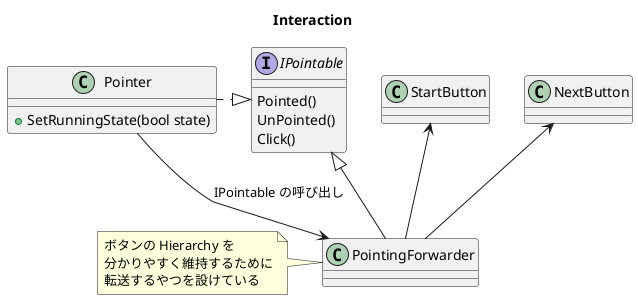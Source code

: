 @startuml

title Interaction

interface IPointable {
    Pointed()
    UnPointed()
    Click()
}

class Pointer {
    +SetRunningState(bool state)
}

class PointingForwarder

note left : ボタンの Hierarchy を\n分かりやすく維持するために\n転送するやつを設けている

IPointable <|-- PointingForwarder
IPointable <|-left. Pointer
PointingForwarder <-down- Pointer : IPointable の呼び出し
StartButton <-down- PointingForwarder
NextButton <-down- PointingForwarder

@enduml